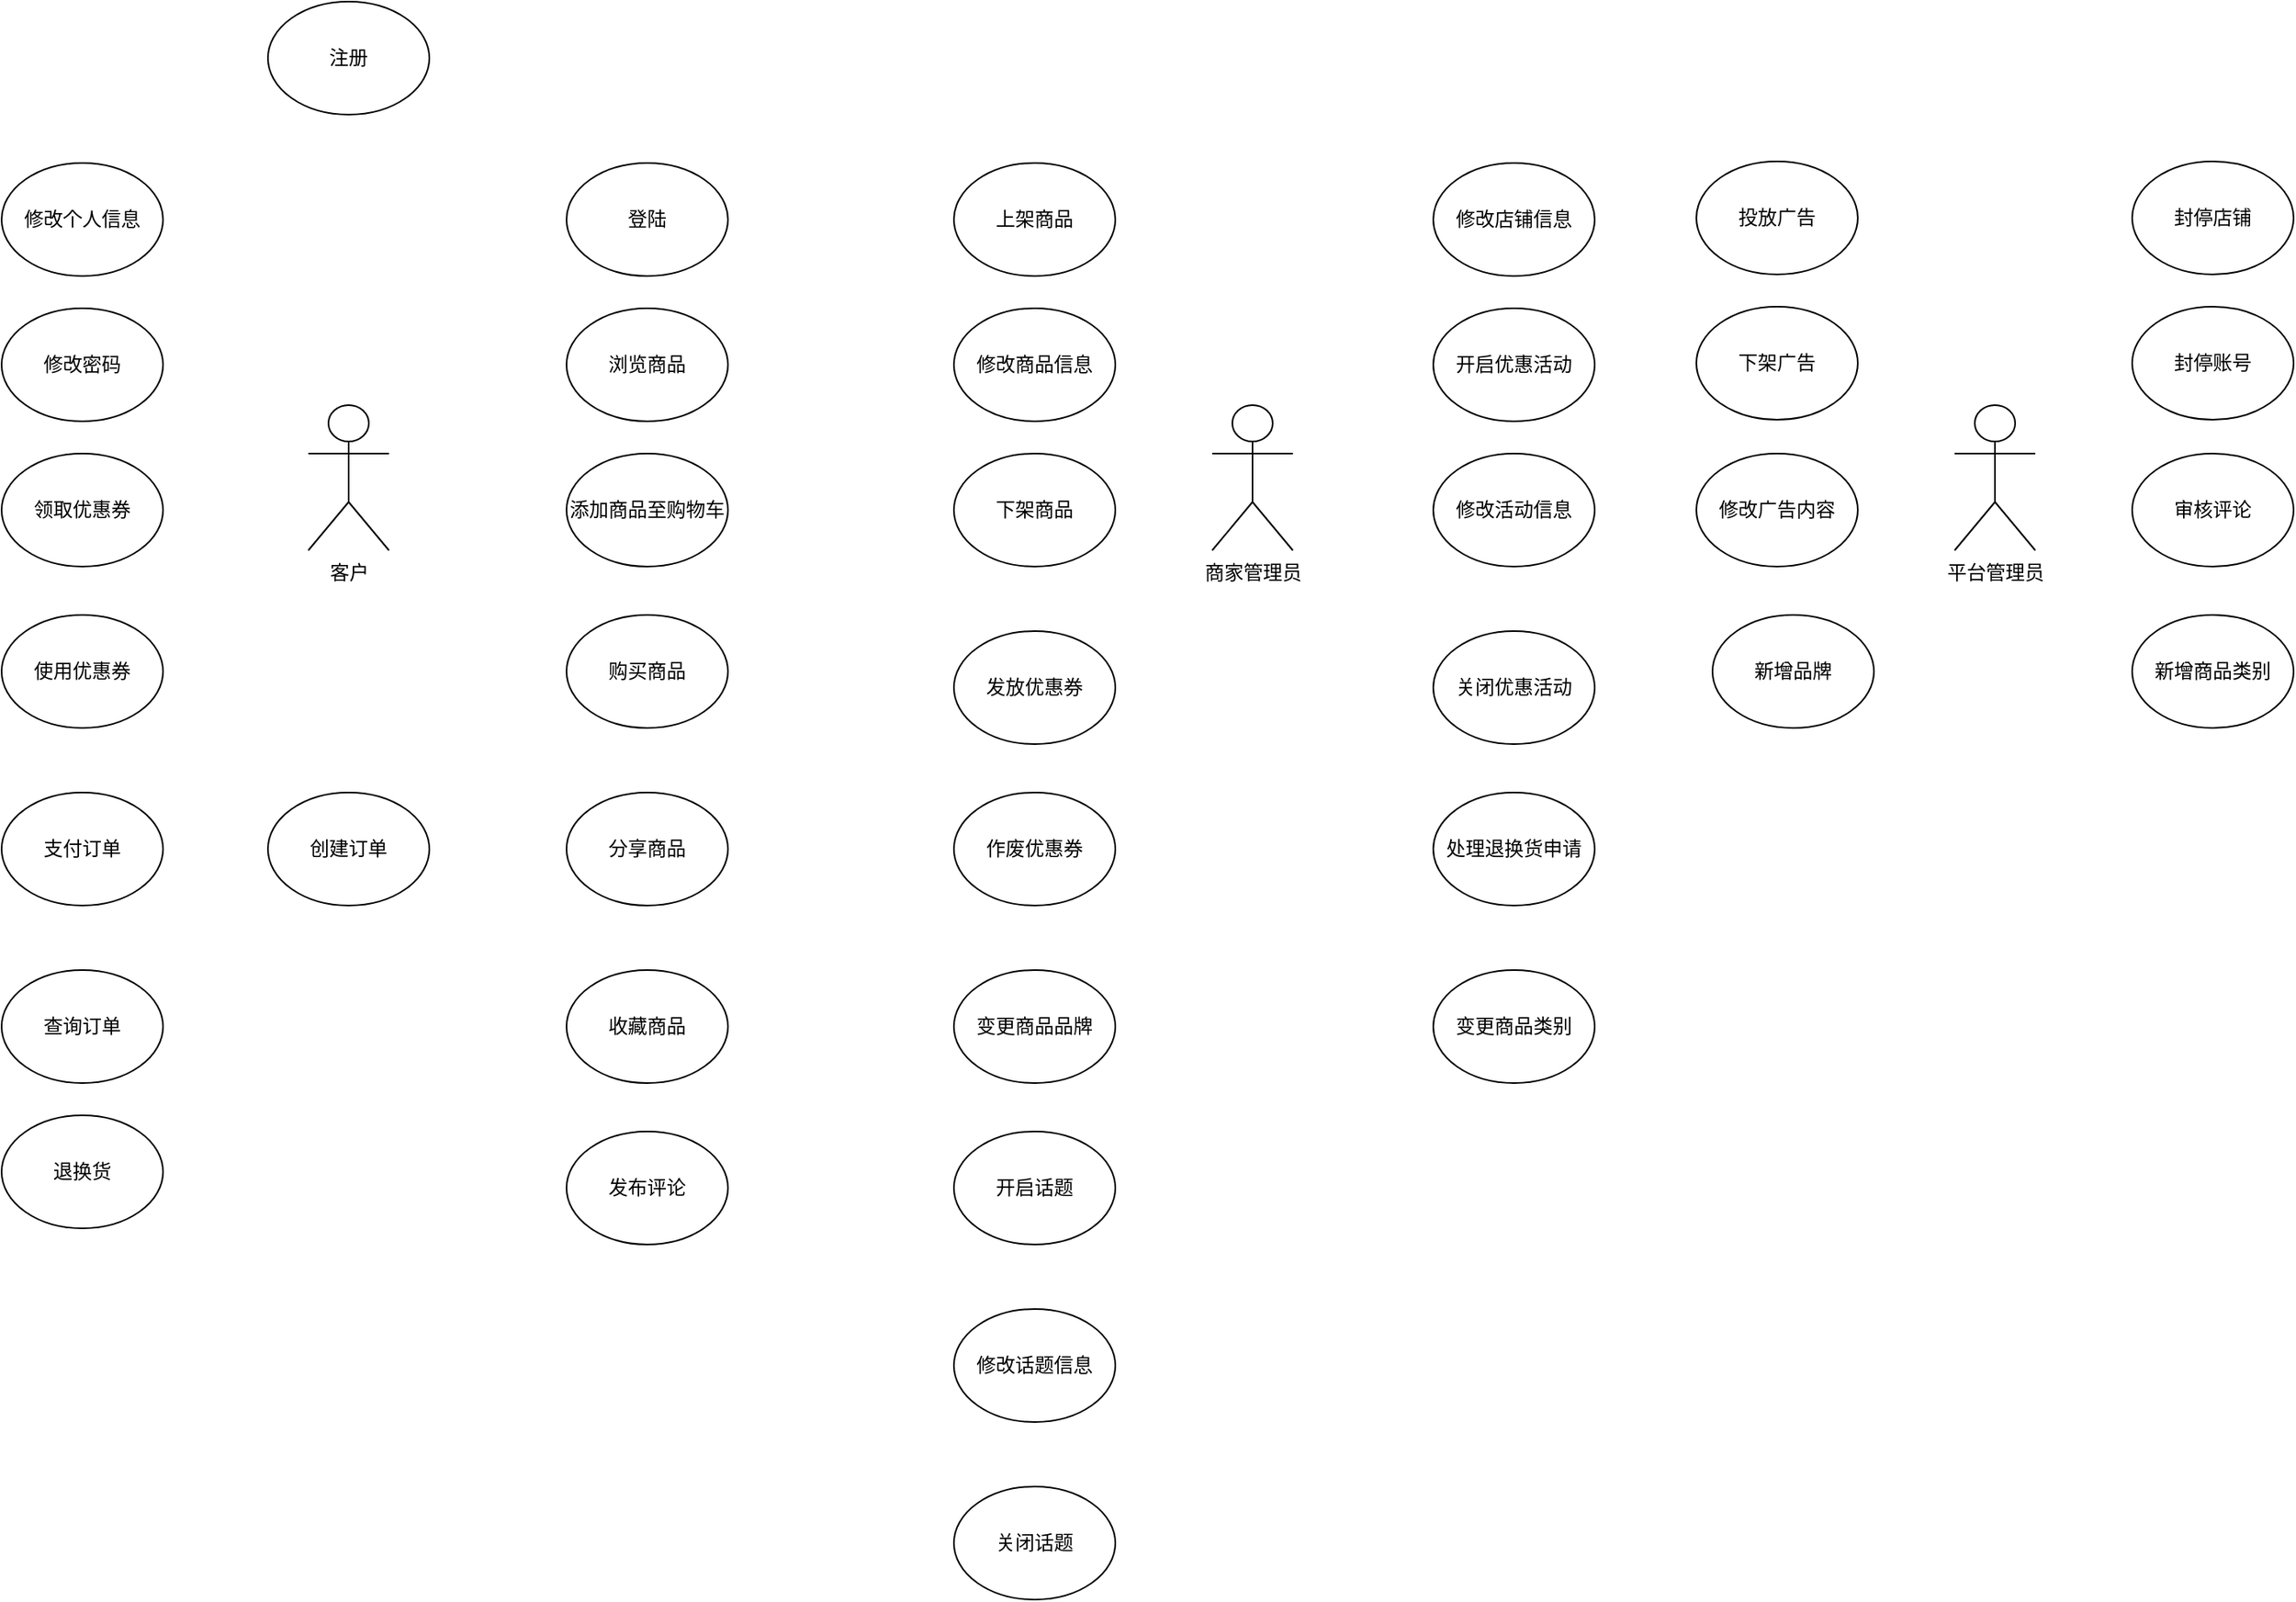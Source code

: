 <mxfile version="13.8.0" type="github">
  <diagram id="yHeF4_bzrxLTXPKwY5sZ" name="Page-1">
    <mxGraphModel dx="2048" dy="691" grid="1" gridSize="10" guides="1" tooltips="1" connect="1" arrows="1" fold="1" page="1" pageScale="1" pageWidth="827" pageHeight="1169" math="0" shadow="0">
      <root>
        <mxCell id="0" />
        <mxCell id="1" parent="0" />
        <mxCell id="8tCWAQmAQTB_diqJKxat-1" value="商家管理员" style="shape=umlActor;verticalLabelPosition=bottom;verticalAlign=top;html=1;outlineConnect=0;" vertex="1" parent="1">
          <mxGeometry x="690" y="260" width="50" height="90" as="geometry" />
        </mxCell>
        <mxCell id="8tCWAQmAQTB_diqJKxat-3" value="客户" style="shape=umlActor;verticalLabelPosition=bottom;verticalAlign=top;html=1;outlineConnect=0;" vertex="1" parent="1">
          <mxGeometry x="130" y="260" width="50" height="90" as="geometry" />
        </mxCell>
        <mxCell id="8tCWAQmAQTB_diqJKxat-6" value="平台管理员" style="shape=umlActor;verticalLabelPosition=bottom;verticalAlign=top;html=1;outlineConnect=0;" vertex="1" parent="1">
          <mxGeometry x="1150" y="260" width="50" height="90" as="geometry" />
        </mxCell>
        <mxCell id="8tCWAQmAQTB_diqJKxat-12" value="注册" style="ellipse;whiteSpace=wrap;html=1;" vertex="1" parent="1">
          <mxGeometry x="105" y="10" width="100" height="70" as="geometry" />
        </mxCell>
        <mxCell id="8tCWAQmAQTB_diqJKxat-13" value="登陆" style="ellipse;whiteSpace=wrap;html=1;" vertex="1" parent="1">
          <mxGeometry x="290" y="110" width="100" height="70" as="geometry" />
        </mxCell>
        <mxCell id="8tCWAQmAQTB_diqJKxat-14" value="浏览商品" style="ellipse;whiteSpace=wrap;html=1;" vertex="1" parent="1">
          <mxGeometry x="290" y="200" width="100" height="70" as="geometry" />
        </mxCell>
        <mxCell id="8tCWAQmAQTB_diqJKxat-15" value="添加商品至购物车" style="ellipse;whiteSpace=wrap;html=1;" vertex="1" parent="1">
          <mxGeometry x="290" y="290" width="100" height="70" as="geometry" />
        </mxCell>
        <mxCell id="8tCWAQmAQTB_diqJKxat-16" value="购买商品" style="ellipse;whiteSpace=wrap;html=1;" vertex="1" parent="1">
          <mxGeometry x="290" y="390" width="100" height="70" as="geometry" />
        </mxCell>
        <mxCell id="8tCWAQmAQTB_diqJKxat-17" value="创建订单" style="ellipse;whiteSpace=wrap;html=1;" vertex="1" parent="1">
          <mxGeometry x="105" y="500" width="100" height="70" as="geometry" />
        </mxCell>
        <mxCell id="8tCWAQmAQTB_diqJKxat-18" value="查询订单" style="ellipse;whiteSpace=wrap;html=1;" vertex="1" parent="1">
          <mxGeometry x="-60" y="610" width="100" height="70" as="geometry" />
        </mxCell>
        <mxCell id="8tCWAQmAQTB_diqJKxat-19" value="退换货" style="ellipse;whiteSpace=wrap;html=1;" vertex="1" parent="1">
          <mxGeometry x="-60" y="700" width="100" height="70" as="geometry" />
        </mxCell>
        <mxCell id="8tCWAQmAQTB_diqJKxat-20" value="修改个人信息" style="ellipse;whiteSpace=wrap;html=1;" vertex="1" parent="1">
          <mxGeometry x="-60" y="110" width="100" height="70" as="geometry" />
        </mxCell>
        <mxCell id="8tCWAQmAQTB_diqJKxat-21" value="发布评论" style="ellipse;whiteSpace=wrap;html=1;" vertex="1" parent="1">
          <mxGeometry x="290" y="710" width="100" height="70" as="geometry" />
        </mxCell>
        <mxCell id="8tCWAQmAQTB_diqJKxat-22" value="领取优惠券" style="ellipse;whiteSpace=wrap;html=1;" vertex="1" parent="1">
          <mxGeometry x="-60" y="290" width="100" height="70" as="geometry" />
        </mxCell>
        <mxCell id="8tCWAQmAQTB_diqJKxat-23" value="分享商品" style="ellipse;whiteSpace=wrap;html=1;" vertex="1" parent="1">
          <mxGeometry x="290" y="500" width="100" height="70" as="geometry" />
        </mxCell>
        <mxCell id="8tCWAQmAQTB_diqJKxat-24" value="修改密码" style="ellipse;whiteSpace=wrap;html=1;" vertex="1" parent="1">
          <mxGeometry x="-60" y="200" width="100" height="70" as="geometry" />
        </mxCell>
        <mxCell id="8tCWAQmAQTB_diqJKxat-25" value="收藏商品" style="ellipse;whiteSpace=wrap;html=1;" vertex="1" parent="1">
          <mxGeometry x="290" y="610" width="100" height="70" as="geometry" />
        </mxCell>
        <mxCell id="8tCWAQmAQTB_diqJKxat-26" value="支付订单" style="ellipse;whiteSpace=wrap;html=1;" vertex="1" parent="1">
          <mxGeometry x="-60" y="500" width="100" height="70" as="geometry" />
        </mxCell>
        <mxCell id="8tCWAQmAQTB_diqJKxat-27" value="使用优惠券" style="ellipse;whiteSpace=wrap;html=1;" vertex="1" parent="1">
          <mxGeometry x="-60" y="390" width="100" height="70" as="geometry" />
        </mxCell>
        <mxCell id="8tCWAQmAQTB_diqJKxat-30" value="上架商品" style="ellipse;whiteSpace=wrap;html=1;" vertex="1" parent="1">
          <mxGeometry x="530" y="110" width="100" height="70" as="geometry" />
        </mxCell>
        <mxCell id="8tCWAQmAQTB_diqJKxat-31" value="修改商品信息" style="ellipse;whiteSpace=wrap;html=1;" vertex="1" parent="1">
          <mxGeometry x="530" y="200" width="100" height="70" as="geometry" />
        </mxCell>
        <mxCell id="8tCWAQmAQTB_diqJKxat-32" value="下架商品" style="ellipse;whiteSpace=wrap;html=1;" vertex="1" parent="1">
          <mxGeometry x="530" y="290" width="100" height="70" as="geometry" />
        </mxCell>
        <mxCell id="8tCWAQmAQTB_diqJKxat-33" value="发放优惠券" style="ellipse;whiteSpace=wrap;html=1;" vertex="1" parent="1">
          <mxGeometry x="530" y="400" width="100" height="70" as="geometry" />
        </mxCell>
        <mxCell id="8tCWAQmAQTB_diqJKxat-34" value="作废优惠券" style="ellipse;whiteSpace=wrap;html=1;" vertex="1" parent="1">
          <mxGeometry x="530" y="500" width="100" height="70" as="geometry" />
        </mxCell>
        <mxCell id="8tCWAQmAQTB_diqJKxat-35" value="开启优惠活动" style="ellipse;whiteSpace=wrap;html=1;" vertex="1" parent="1">
          <mxGeometry x="827" y="200" width="100" height="70" as="geometry" />
        </mxCell>
        <mxCell id="8tCWAQmAQTB_diqJKxat-36" value="关闭优惠活动" style="ellipse;whiteSpace=wrap;html=1;" vertex="1" parent="1">
          <mxGeometry x="827" y="400" width="100" height="70" as="geometry" />
        </mxCell>
        <mxCell id="8tCWAQmAQTB_diqJKxat-37" value="修改店铺信息" style="ellipse;whiteSpace=wrap;html=1;" vertex="1" parent="1">
          <mxGeometry x="827" y="110" width="100" height="70" as="geometry" />
        </mxCell>
        <mxCell id="8tCWAQmAQTB_diqJKxat-38" value="修改活动信息" style="ellipse;whiteSpace=wrap;html=1;" vertex="1" parent="1">
          <mxGeometry x="827" y="290" width="100" height="70" as="geometry" />
        </mxCell>
        <mxCell id="8tCWAQmAQTB_diqJKxat-39" value="处理退换货申请" style="ellipse;whiteSpace=wrap;html=1;" vertex="1" parent="1">
          <mxGeometry x="827" y="500" width="100" height="70" as="geometry" />
        </mxCell>
        <mxCell id="8tCWAQmAQTB_diqJKxat-40" value="封停店铺" style="ellipse;whiteSpace=wrap;html=1;" vertex="1" parent="1">
          <mxGeometry x="1260" y="109" width="100" height="70" as="geometry" />
        </mxCell>
        <mxCell id="8tCWAQmAQTB_diqJKxat-41" value="封停账号" style="ellipse;whiteSpace=wrap;html=1;" vertex="1" parent="1">
          <mxGeometry x="1260" y="199" width="100" height="70" as="geometry" />
        </mxCell>
        <mxCell id="8tCWAQmAQTB_diqJKxat-42" value="审核评论" style="ellipse;whiteSpace=wrap;html=1;" vertex="1" parent="1">
          <mxGeometry x="1260" y="290" width="100" height="70" as="geometry" />
        </mxCell>
        <mxCell id="8tCWAQmAQTB_diqJKxat-43" value="新增商品类别" style="ellipse;whiteSpace=wrap;html=1;" vertex="1" parent="1">
          <mxGeometry x="1260" y="390" width="100" height="70" as="geometry" />
        </mxCell>
        <mxCell id="8tCWAQmAQTB_diqJKxat-44" value="变更商品类别" style="ellipse;whiteSpace=wrap;html=1;" vertex="1" parent="1">
          <mxGeometry x="827" y="610" width="100" height="70" as="geometry" />
        </mxCell>
        <mxCell id="8tCWAQmAQTB_diqJKxat-45" value="新增品牌" style="ellipse;whiteSpace=wrap;html=1;" vertex="1" parent="1">
          <mxGeometry x="1000" y="390" width="100" height="70" as="geometry" />
        </mxCell>
        <mxCell id="8tCWAQmAQTB_diqJKxat-46" value="变更商品品牌" style="ellipse;whiteSpace=wrap;html=1;" vertex="1" parent="1">
          <mxGeometry x="530" y="610" width="100" height="70" as="geometry" />
        </mxCell>
        <mxCell id="8tCWAQmAQTB_diqJKxat-47" value="投放广告" style="ellipse;whiteSpace=wrap;html=1;" vertex="1" parent="1">
          <mxGeometry x="990" y="109" width="100" height="70" as="geometry" />
        </mxCell>
        <mxCell id="8tCWAQmAQTB_diqJKxat-48" value="修改广告内容" style="ellipse;whiteSpace=wrap;html=1;" vertex="1" parent="1">
          <mxGeometry x="990" y="290" width="100" height="70" as="geometry" />
        </mxCell>
        <mxCell id="8tCWAQmAQTB_diqJKxat-49" value="下架广告" style="ellipse;whiteSpace=wrap;html=1;" vertex="1" parent="1">
          <mxGeometry x="990" y="199" width="100" height="70" as="geometry" />
        </mxCell>
        <mxCell id="8tCWAQmAQTB_diqJKxat-50" value="开启话题" style="ellipse;whiteSpace=wrap;html=1;" vertex="1" parent="1">
          <mxGeometry x="530" y="710" width="100" height="70" as="geometry" />
        </mxCell>
        <mxCell id="8tCWAQmAQTB_diqJKxat-51" value="修改话题信息" style="ellipse;whiteSpace=wrap;html=1;" vertex="1" parent="1">
          <mxGeometry x="530" y="820" width="100" height="70" as="geometry" />
        </mxCell>
        <mxCell id="8tCWAQmAQTB_diqJKxat-52" value="关闭话题" style="ellipse;whiteSpace=wrap;html=1;" vertex="1" parent="1">
          <mxGeometry x="530" y="930" width="100" height="70" as="geometry" />
        </mxCell>
      </root>
    </mxGraphModel>
  </diagram>
</mxfile>
